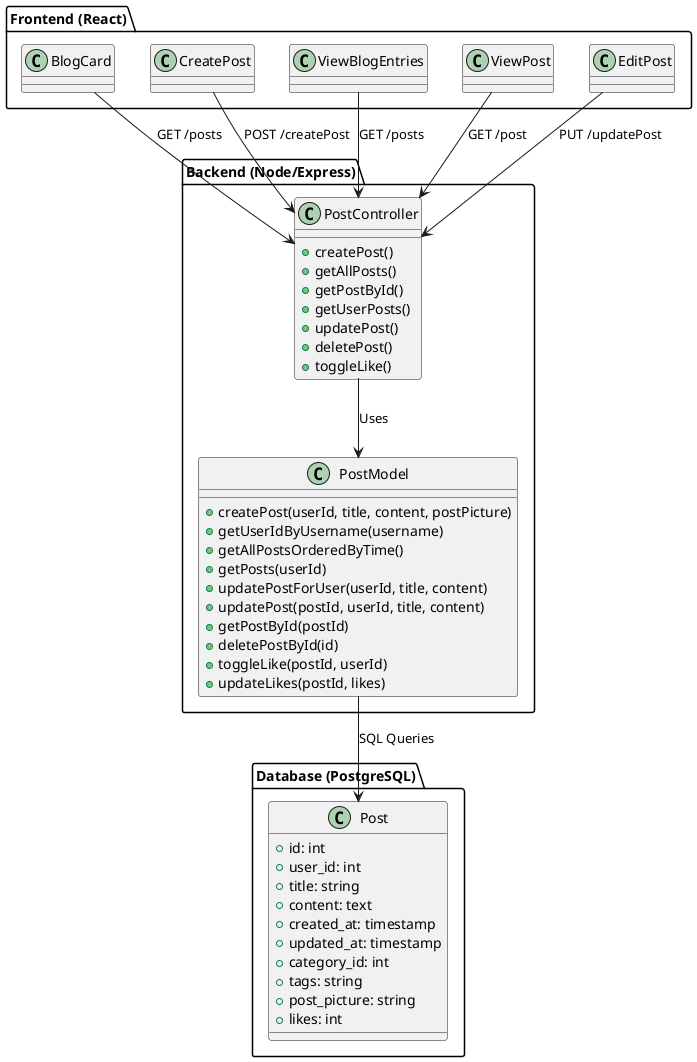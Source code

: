 @startuml

package "Frontend (React)" {
  class BlogCard
  class CreatePost
  class ViewBlogEntries
  class ViewPost
  class EditPost
}

package "Backend (Node/Express)" {
  class PostController {
    + createPost()
    + getAllPosts()
    + getPostById()
    + getUserPosts()
    + updatePost()
    + deletePost()
    + toggleLike()
  }

  class PostModel {
    + createPost(userId, title, content, postPicture)
    + getUserIdByUsername(username)
    + getAllPostsOrderedByTime()
    + getPosts(userId)
    + updatePostForUser(userId, title, content)
    + updatePost(postId, userId, title, content)
    + getPostById(postId)
    + deletePostById(id)
    + toggleLike(postId, userId)
    + updateLikes(postId, likes)
  }
}

package "Database (PostgreSQL)" {
  class Post {
    + id: int
    + user_id: int
    + title: string
    + content: text
    + created_at: timestamp
    + updated_at: timestamp
    + category_id: int
    + tags: string
    + post_picture: string
    + likes: int
  }
}

' Define relationships between frontend classes and backend controller
BlogCard --> PostController : "GET /posts"
ViewBlogEntries --> PostController : "GET /posts"
ViewPost --> PostController : "GET /post"
CreatePost --> PostController : "POST /createPost"
EditPost --> PostController : "PUT /updatePost"

' Define relationships between backend controller and database model
PostController --> PostModel : "Uses"
PostModel --> Post : "SQL Queries"

@enduml
